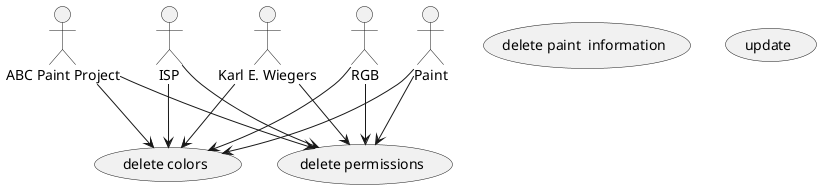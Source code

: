 @startuml
actor "Paint"
actor "ABC Paint Project"
actor "ISP"
actor "Karl E. Wiegers"
actor "RGB"
usecase "delete colors"
usecase "delete permissions"
usecase "delete paint  information"
usecase "update"
"Paint" --> "delete colors"
"Paint" --> "delete permissions"
"ABC Paint Project" --> "delete colors"
"ABC Paint Project" --> "delete permissions"
"ISP" --> "delete colors"
"ISP" --> "delete permissions"
"Karl E. Wiegers" --> "delete colors"
"Karl E. Wiegers" --> "delete permissions"
"RGB" --> "delete colors"
"RGB" --> "delete permissions"
@enduml